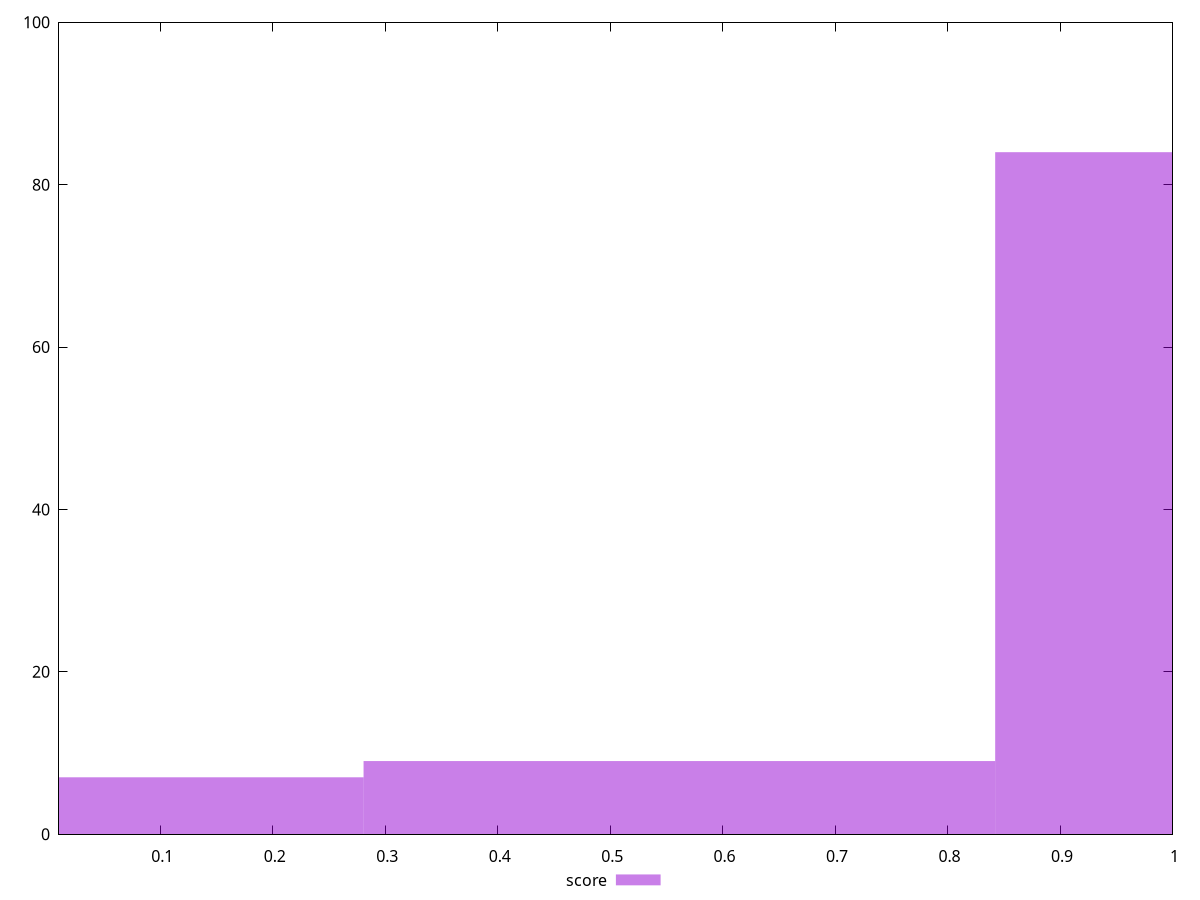 reset

$score <<EOF
0 7
1.1231341300188638 84
0.5615670650094319 9
EOF

set key outside below
set boxwidth 0.5615670650094319
set xrange [0.01:1]
set yrange [0:100]
set trange [0:100]
set style fill transparent solid 0.5 noborder
set terminal svg size 640, 490 enhanced background rgb 'white'
set output "report/report_00029_2021-02-24T13-36-40.390Z/largest-contentful-paint/samples/agenda/score/histogram.svg"

plot $score title "score" with boxes

reset
